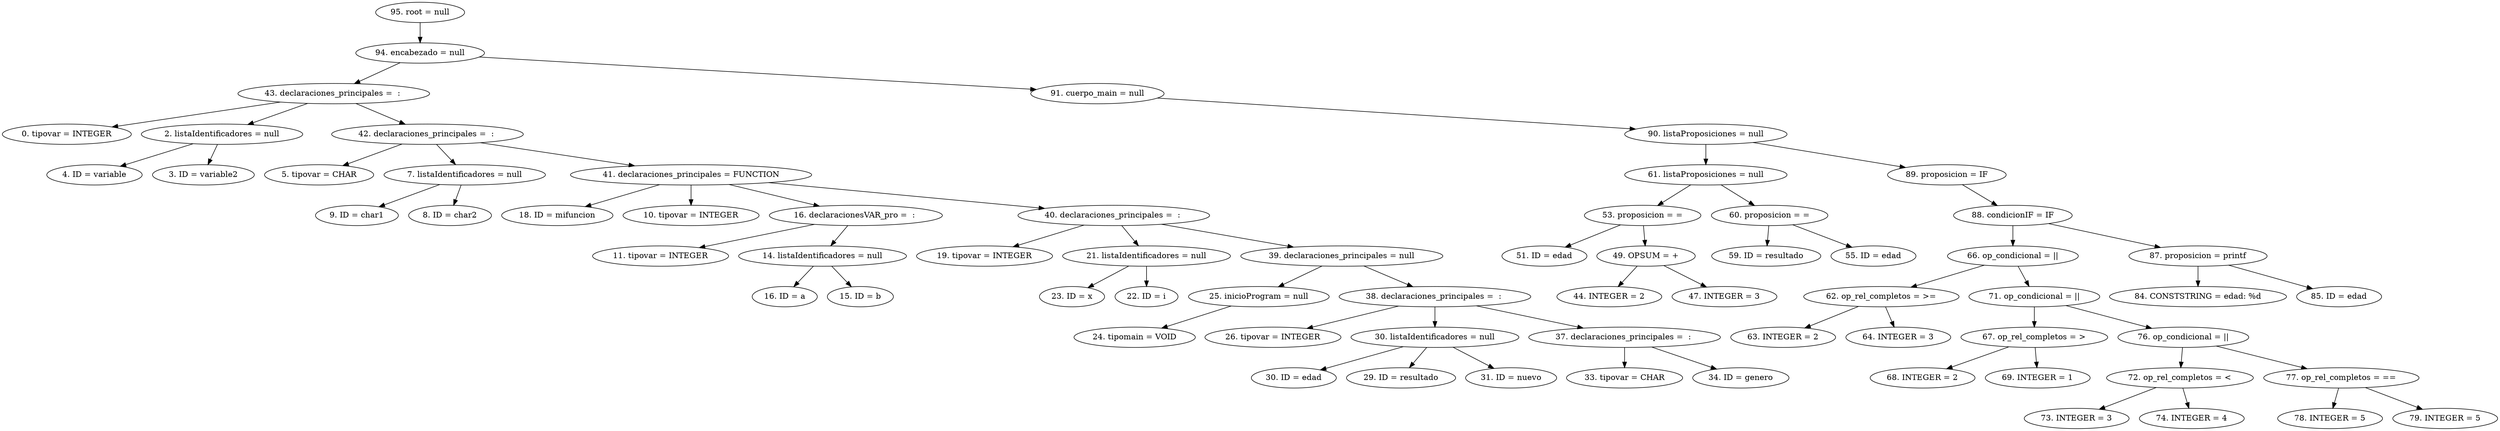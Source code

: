 digraph G {
"95. root = null"->"94. encabezado = null"
"94. encabezado = null"->"43. declaraciones_principales =  : "
"43. declaraciones_principales =  : "->"0. tipovar = INTEGER"
"43. declaraciones_principales =  : "->"2. listaIdentificadores = null"
"2. listaIdentificadores = null"->"4. ID = variable"
"2. listaIdentificadores = null"->"3. ID = variable2"
"43. declaraciones_principales =  : "->"42. declaraciones_principales =  : "
"42. declaraciones_principales =  : "->"5. tipovar = CHAR"
"42. declaraciones_principales =  : "->"7. listaIdentificadores = null"
"7. listaIdentificadores = null"->"9. ID = char1"
"7. listaIdentificadores = null"->"8. ID = char2"
"42. declaraciones_principales =  : "->"41. declaraciones_principales = FUNCTION"
"41. declaraciones_principales = FUNCTION"->"18. ID = mifuncion"
"41. declaraciones_principales = FUNCTION"->"10. tipovar = INTEGER"
"41. declaraciones_principales = FUNCTION"->"16. declaracionesVAR_pro =  : "
"16. declaracionesVAR_pro =  : "->"11. tipovar = INTEGER"
"16. declaracionesVAR_pro =  : "->"14. listaIdentificadores = null"
"14. listaIdentificadores = null"->"16. ID = a"
"14. listaIdentificadores = null"->"15. ID = b"
"41. declaraciones_principales = FUNCTION"->"40. declaraciones_principales =  : "
"40. declaraciones_principales =  : "->"19. tipovar = INTEGER"
"40. declaraciones_principales =  : "->"21. listaIdentificadores = null"
"21. listaIdentificadores = null"->"23. ID = x"
"21. listaIdentificadores = null"->"22. ID = i"
"40. declaraciones_principales =  : "->"39. declaraciones_principales = null"
"39. declaraciones_principales = null"->"25. inicioProgram = null"
"25. inicioProgram = null"->"24. tipomain = VOID"
"39. declaraciones_principales = null"->"38. declaraciones_principales =  : "
"38. declaraciones_principales =  : "->"26. tipovar = INTEGER"
"38. declaraciones_principales =  : "->"30. listaIdentificadores = null"
"30. listaIdentificadores = null"->"30. ID = edad"
"30. listaIdentificadores = null"->"29. ID = resultado"
"30. listaIdentificadores = null"->"31. ID = nuevo"
"38. declaraciones_principales =  : "->"37. declaraciones_principales =  : "
"37. declaraciones_principales =  : "->"33. tipovar = CHAR"
"37. declaraciones_principales =  : "->"34. ID = genero"
"94. encabezado = null"->"91. cuerpo_main = null"
"91. cuerpo_main = null"->"90. listaProposiciones = null"
"90. listaProposiciones = null"->"61. listaProposiciones = null"
"61. listaProposiciones = null"->"53. proposicion = ="
"53. proposicion = ="->"51. ID = edad"
"53. proposicion = ="->"49. OPSUM = +"
"49. OPSUM = +"->"44. INTEGER = 2"
"49. OPSUM = +"->"47. INTEGER = 3"
"61. listaProposiciones = null"->"60. proposicion = ="
"60. proposicion = ="->"59. ID = resultado"
"60. proposicion = ="->"55. ID = edad"
"90. listaProposiciones = null"->"89. proposicion = IF"
"89. proposicion = IF"->"88. condicionIF = IF"
"88. condicionIF = IF"->"66. op_condicional = ||"
"66. op_condicional = ||"->"62. op_rel_completos = >="
"62. op_rel_completos = >="->"63. INTEGER = 2"
"62. op_rel_completos = >="->"64. INTEGER = 3"
"66. op_condicional = ||"->"71. op_condicional = ||"
"71. op_condicional = ||"->"67. op_rel_completos = >"
"67. op_rel_completos = >"->"68. INTEGER = 2"
"67. op_rel_completos = >"->"69. INTEGER = 1"
"71. op_condicional = ||"->"76. op_condicional = ||"
"76. op_condicional = ||"->"72. op_rel_completos = <"
"72. op_rel_completos = <"->"73. INTEGER = 3"
"72. op_rel_completos = <"->"74. INTEGER = 4"
"76. op_condicional = ||"->"77. op_rel_completos = =="
"77. op_rel_completos = =="->"78. INTEGER = 5"
"77. op_rel_completos = =="->"79. INTEGER = 5"
"88. condicionIF = IF"->"87. proposicion = printf"
"87. proposicion = printf"->"84. CONSTSTRING = edad: %d"
"87. proposicion = printf"->"85. ID = edad"


}
